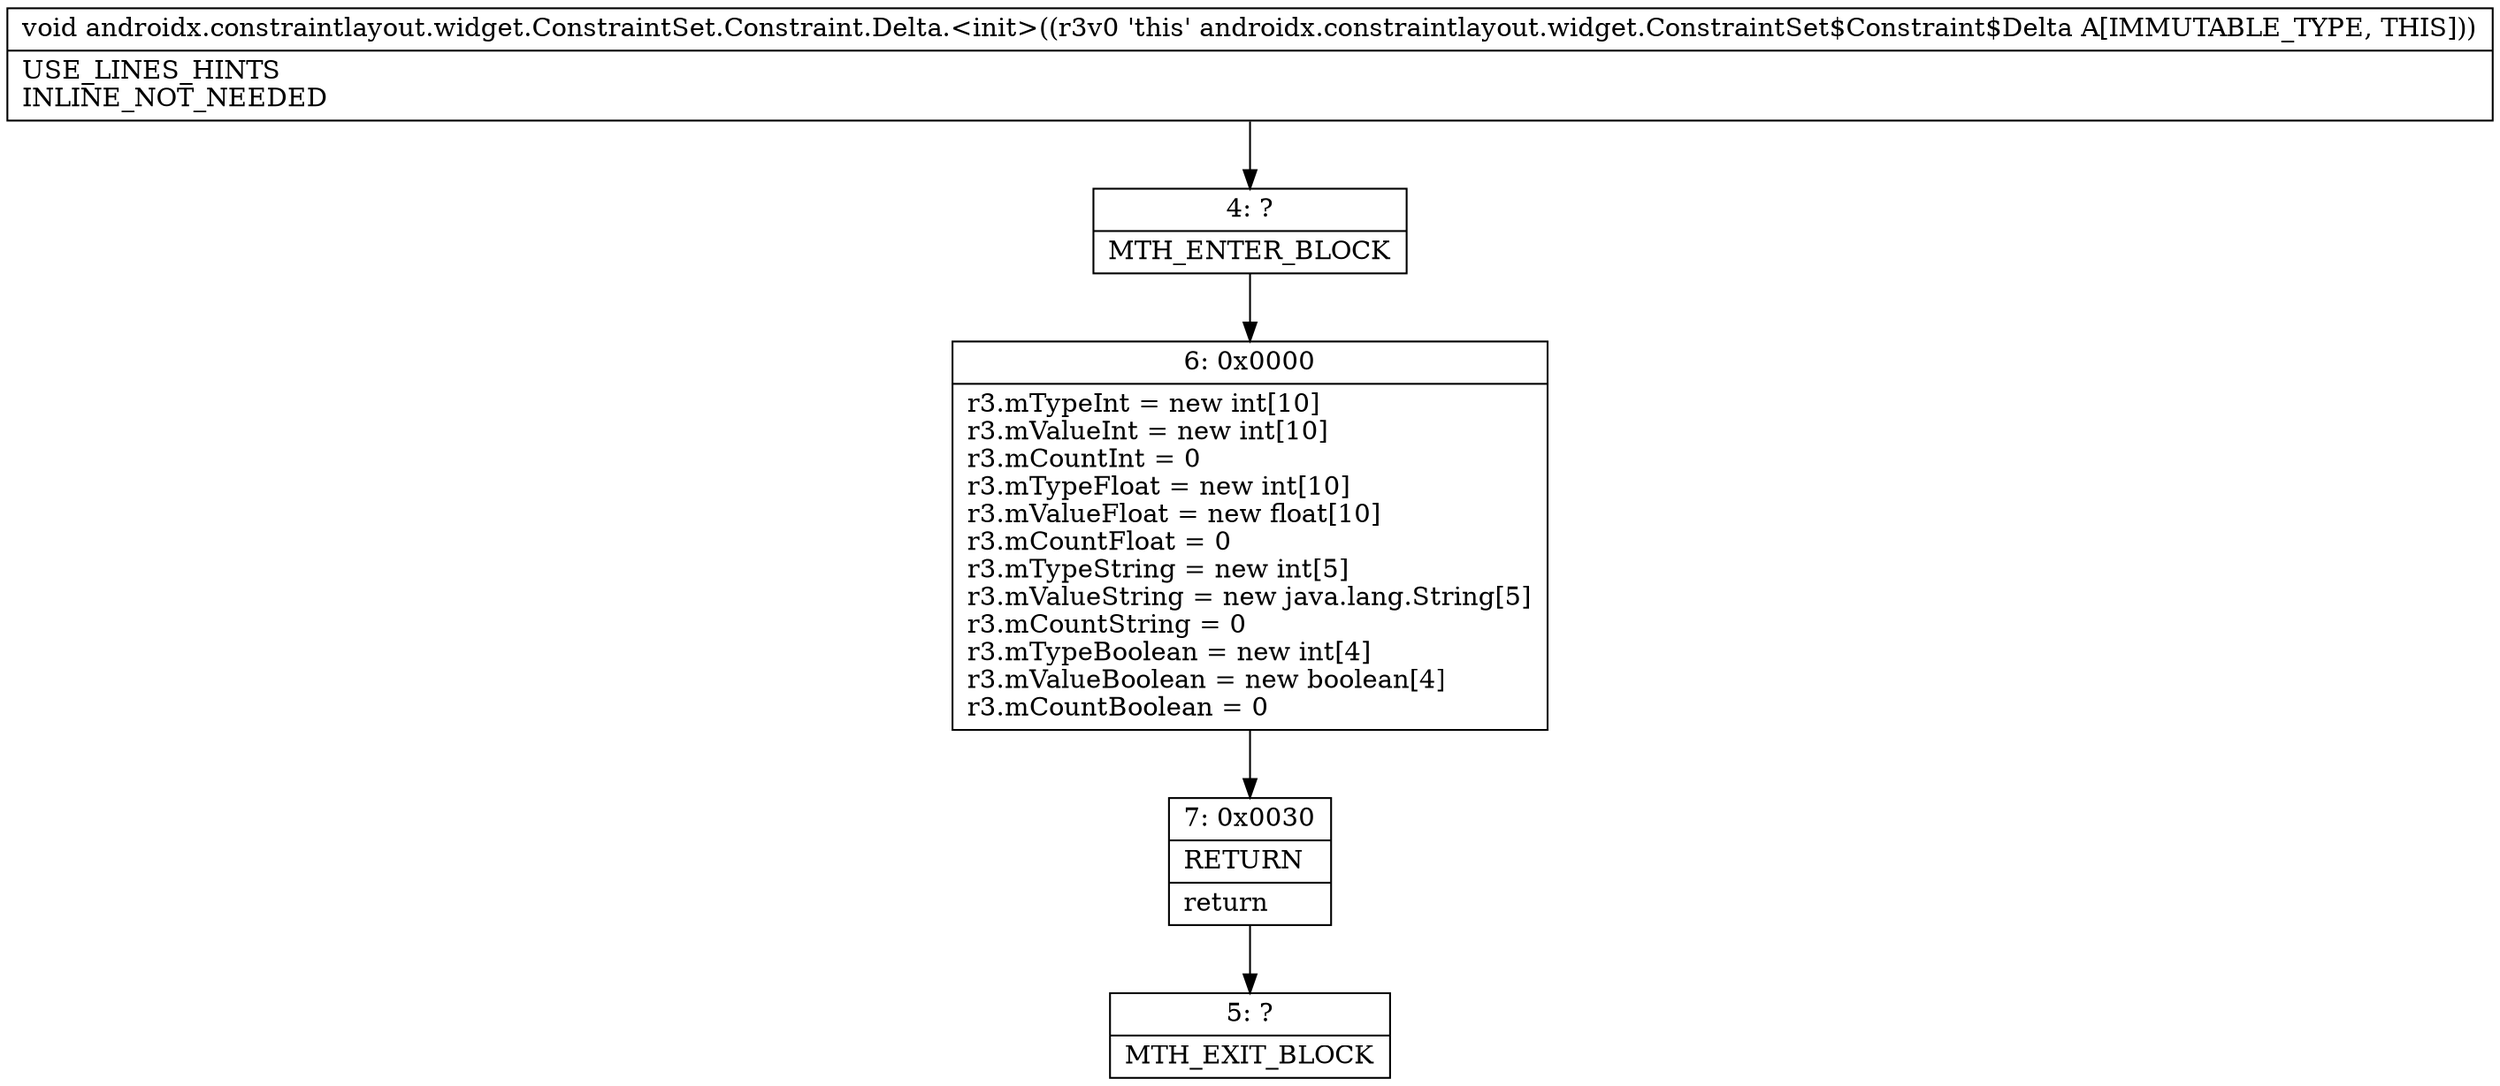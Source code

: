 digraph "CFG forandroidx.constraintlayout.widget.ConstraintSet.Constraint.Delta.\<init\>()V" {
Node_4 [shape=record,label="{4\:\ ?|MTH_ENTER_BLOCK\l}"];
Node_6 [shape=record,label="{6\:\ 0x0000|r3.mTypeInt = new int[10]\lr3.mValueInt = new int[10]\lr3.mCountInt = 0\lr3.mTypeFloat = new int[10]\lr3.mValueFloat = new float[10]\lr3.mCountFloat = 0\lr3.mTypeString = new int[5]\lr3.mValueString = new java.lang.String[5]\lr3.mCountString = 0\lr3.mTypeBoolean = new int[4]\lr3.mValueBoolean = new boolean[4]\lr3.mCountBoolean = 0\l}"];
Node_7 [shape=record,label="{7\:\ 0x0030|RETURN\l|return\l}"];
Node_5 [shape=record,label="{5\:\ ?|MTH_EXIT_BLOCK\l}"];
MethodNode[shape=record,label="{void androidx.constraintlayout.widget.ConstraintSet.Constraint.Delta.\<init\>((r3v0 'this' androidx.constraintlayout.widget.ConstraintSet$Constraint$Delta A[IMMUTABLE_TYPE, THIS]))  | USE_LINES_HINTS\lINLINE_NOT_NEEDED\l}"];
MethodNode -> Node_4;Node_4 -> Node_6;
Node_6 -> Node_7;
Node_7 -> Node_5;
}

